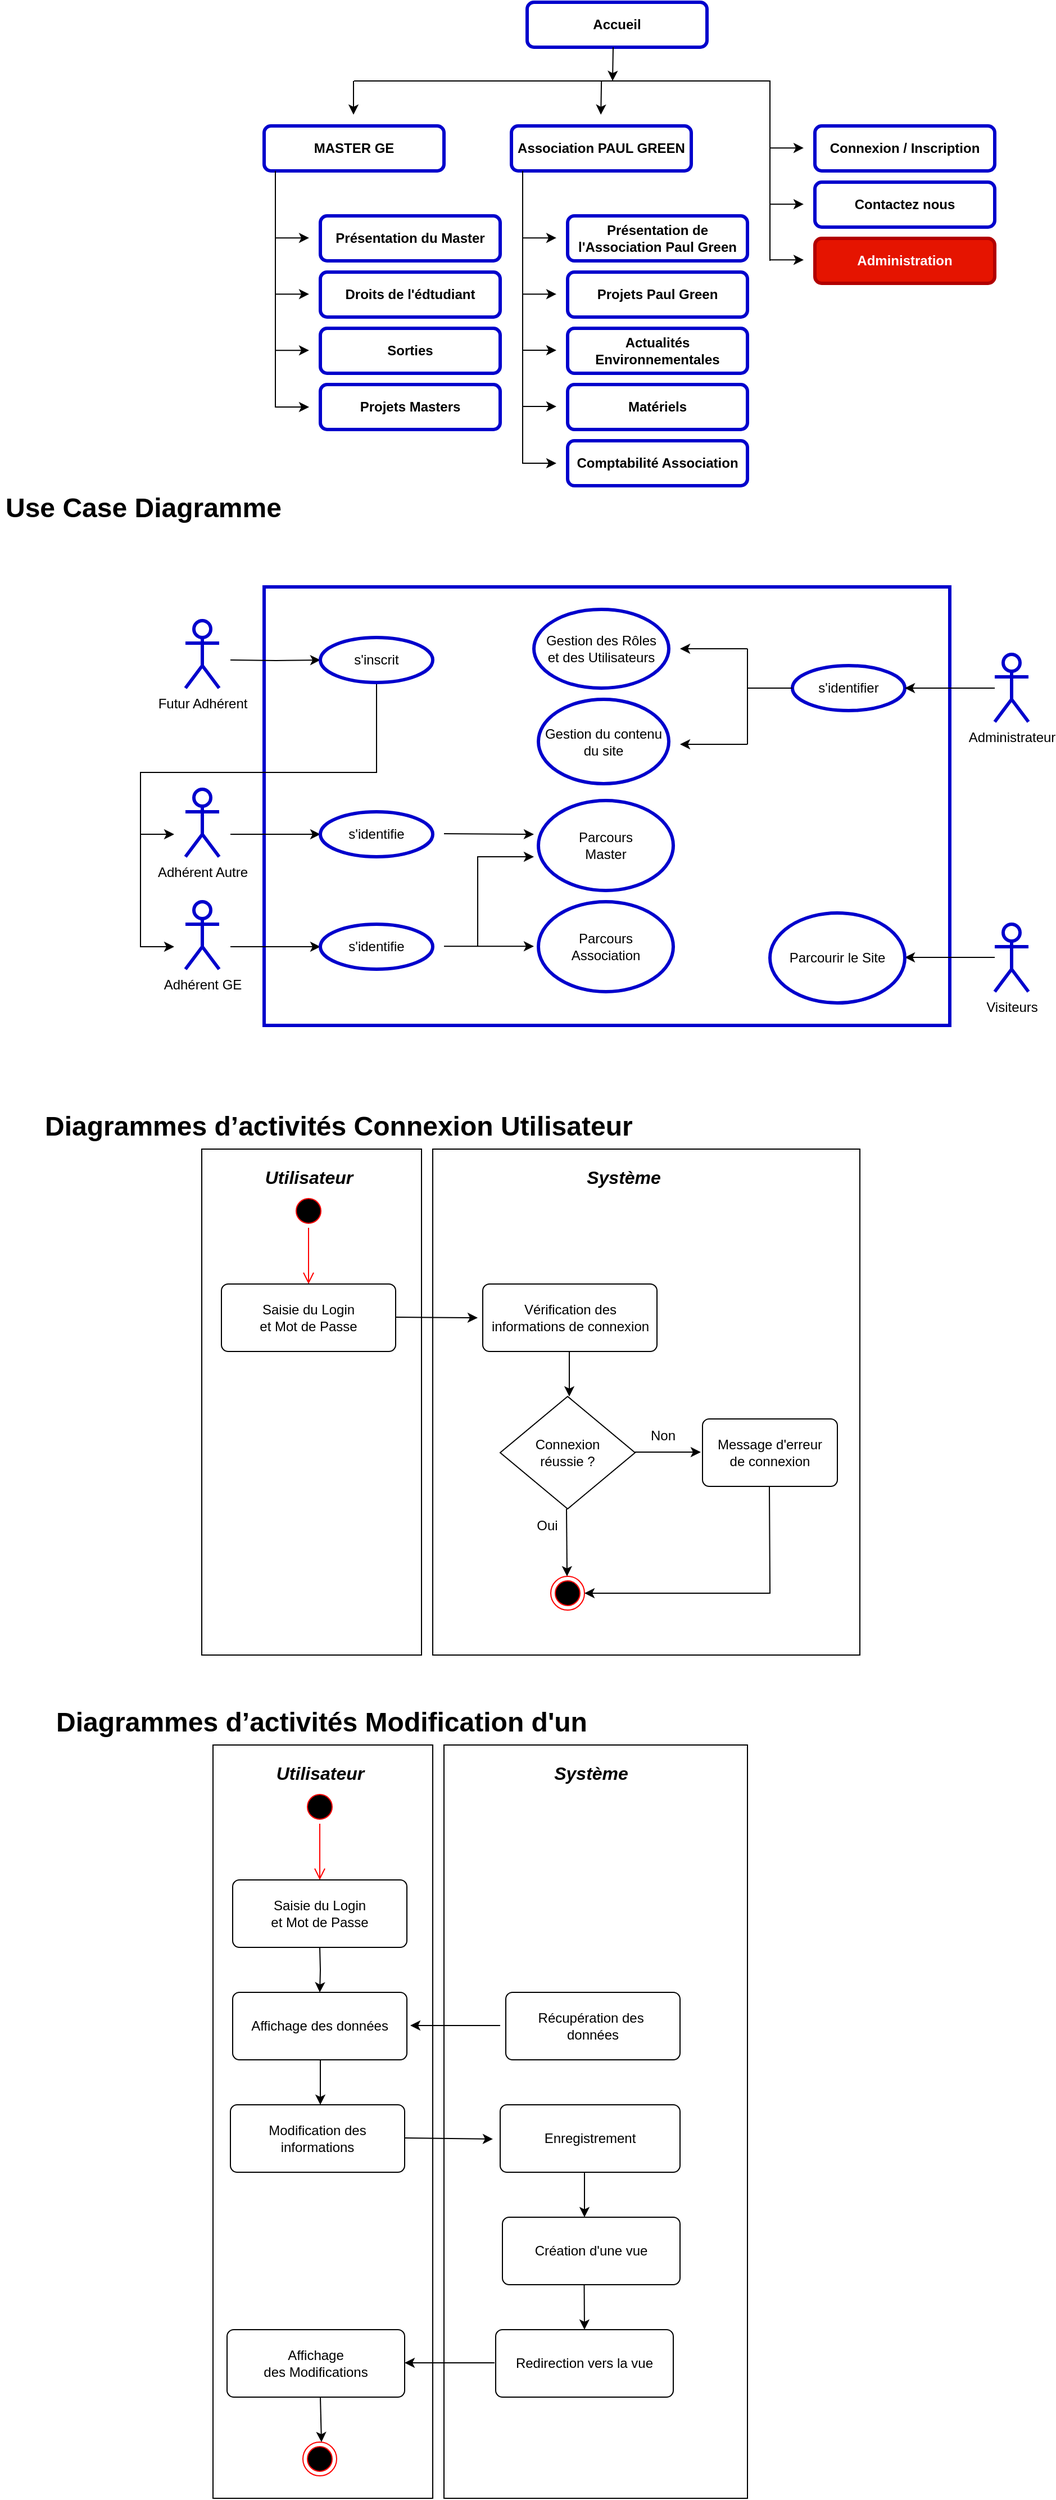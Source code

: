 <mxfile version="16.6.2" type="device"><diagram id="prtHgNgQTEPvFCAcTncT" name="Page-1"><mxGraphModel dx="2249" dy="794" grid="1" gridSize="10" guides="1" tooltips="1" connect="1" arrows="1" fold="1" page="1" pageScale="1" pageWidth="827" pageHeight="1169" background="none" math="0" shadow="0"><root><mxCell id="0"/><mxCell id="1" parent="0"/><mxCell id="n_WFseeg4Wx-dfIPgYlz-26" value="" style="rounded=0;whiteSpace=wrap;html=1;" parent="1" vertex="1"><mxGeometry x="-380" y="1060" width="380" height="450" as="geometry"/></mxCell><mxCell id="g5jp0YrHkyoC4zqUwEsD-90" value="" style="rounded=0;whiteSpace=wrap;html=1;strokeColor=#0000CC;strokeWidth=3;gradientColor=none;" parent="1" vertex="1"><mxGeometry x="-530" y="560" width="610" height="390" as="geometry"/></mxCell><mxCell id="g5jp0YrHkyoC4zqUwEsD-2" value="Accueil" style="rounded=1;whiteSpace=wrap;html=1;fontStyle=1;gradientColor=none;strokeColor=#0000CC;strokeWidth=3;" parent="1" vertex="1"><mxGeometry x="-296" y="40" width="160" height="40" as="geometry"/></mxCell><mxCell id="g5jp0YrHkyoC4zqUwEsD-3" value="MASTER GE" style="rounded=1;whiteSpace=wrap;html=1;fontStyle=1;gradientColor=none;strokeColor=#0000CC;strokeWidth=3;" parent="1" vertex="1"><mxGeometry x="-530" y="150" width="160" height="40" as="geometry"/></mxCell><mxCell id="g5jp0YrHkyoC4zqUwEsD-4" value="Sorties" style="rounded=1;whiteSpace=wrap;html=1;fontStyle=1;gradientColor=none;strokeColor=#0000CC;strokeWidth=3;" parent="1" vertex="1"><mxGeometry x="-480" y="330" width="160" height="40" as="geometry"/></mxCell><mxCell id="g5jp0YrHkyoC4zqUwEsD-5" value="Administration" style="rounded=1;whiteSpace=wrap;html=1;fontStyle=1;strokeColor=#B20000;strokeWidth=3;fillColor=#e51400;fontColor=#ffffff;" parent="1" vertex="1"><mxGeometry x="-40" y="250" width="160" height="40" as="geometry"/></mxCell><mxCell id="g5jp0YrHkyoC4zqUwEsD-6" value="Association PAUL GREEN" style="rounded=1;whiteSpace=wrap;html=1;fontStyle=1;gradientColor=none;strokeColor=#0000CC;strokeWidth=3;" parent="1" vertex="1"><mxGeometry x="-310" y="150" width="160" height="40" as="geometry"/></mxCell><mxCell id="g5jp0YrHkyoC4zqUwEsD-7" value="Contactez nous" style="rounded=1;whiteSpace=wrap;html=1;fontStyle=1;gradientColor=none;strokeColor=#0000CC;strokeWidth=3;" parent="1" vertex="1"><mxGeometry x="-40" y="200" width="160" height="40" as="geometry"/></mxCell><mxCell id="g5jp0YrHkyoC4zqUwEsD-8" value="" style="endArrow=classic;html=1;rounded=0;" parent="1" edge="1"><mxGeometry width="50" height="50" relative="1" as="geometry"><mxPoint x="-219.5" y="80" as="sourcePoint"/><mxPoint x="-220" y="110" as="targetPoint"/></mxGeometry></mxCell><mxCell id="g5jp0YrHkyoC4zqUwEsD-9" value="Projets Masters" style="rounded=1;whiteSpace=wrap;html=1;fontStyle=1;gradientColor=none;strokeColor=#0000CC;strokeWidth=3;" parent="1" vertex="1"><mxGeometry x="-480" y="380" width="160" height="40" as="geometry"/></mxCell><mxCell id="g5jp0YrHkyoC4zqUwEsD-10" value="Présentation du Master" style="rounded=1;whiteSpace=wrap;html=1;fontStyle=1;gradientColor=none;strokeColor=#0000CC;strokeWidth=3;" parent="1" vertex="1"><mxGeometry x="-480" y="230" width="160" height="40" as="geometry"/></mxCell><mxCell id="g5jp0YrHkyoC4zqUwEsD-11" value="Droits de l'édtudiant" style="rounded=1;whiteSpace=wrap;html=1;fontStyle=1;gradientColor=none;strokeColor=#0000CC;strokeWidth=3;" parent="1" vertex="1"><mxGeometry x="-480" y="280" width="160" height="40" as="geometry"/></mxCell><mxCell id="g5jp0YrHkyoC4zqUwEsD-12" value="Connexion / Inscription" style="rounded=1;whiteSpace=wrap;html=1;fontStyle=1;gradientColor=none;strokeColor=#0000CC;strokeWidth=3;" parent="1" vertex="1"><mxGeometry x="-40" y="150" width="160" height="40" as="geometry"/></mxCell><mxCell id="g5jp0YrHkyoC4zqUwEsD-13" value="" style="endArrow=classic;html=1;rounded=0;" parent="1" edge="1"><mxGeometry width="50" height="50" relative="1" as="geometry"><mxPoint x="-520" y="190" as="sourcePoint"/><mxPoint x="-490" y="400" as="targetPoint"/><Array as="points"><mxPoint x="-520" y="400"/></Array></mxGeometry></mxCell><mxCell id="g5jp0YrHkyoC4zqUwEsD-14" value="" style="endArrow=classic;html=1;rounded=0;" parent="1" edge="1"><mxGeometry width="50" height="50" relative="1" as="geometry"><mxPoint x="-520" y="249.58" as="sourcePoint"/><mxPoint x="-490" y="249.58" as="targetPoint"/></mxGeometry></mxCell><mxCell id="g5jp0YrHkyoC4zqUwEsD-15" value="" style="endArrow=classic;html=1;rounded=0;" parent="1" edge="1"><mxGeometry width="50" height="50" relative="1" as="geometry"><mxPoint x="-520" y="299.58" as="sourcePoint"/><mxPoint x="-490" y="299.58" as="targetPoint"/></mxGeometry></mxCell><mxCell id="g5jp0YrHkyoC4zqUwEsD-16" value="" style="endArrow=classic;html=1;rounded=0;" parent="1" edge="1"><mxGeometry width="50" height="50" relative="1" as="geometry"><mxPoint x="-520" y="349.58" as="sourcePoint"/><mxPoint x="-490" y="349.58" as="targetPoint"/></mxGeometry></mxCell><mxCell id="g5jp0YrHkyoC4zqUwEsD-18" value="" style="endArrow=classic;html=1;rounded=0;" parent="1" edge="1"><mxGeometry width="50" height="50" relative="1" as="geometry"><mxPoint x="-300" y="190" as="sourcePoint"/><mxPoint x="-270" y="450" as="targetPoint"/><Array as="points"><mxPoint x="-300" y="450"/></Array></mxGeometry></mxCell><mxCell id="g5jp0YrHkyoC4zqUwEsD-19" value="" style="endArrow=classic;html=1;rounded=0;" parent="1" edge="1"><mxGeometry width="50" height="50" relative="1" as="geometry"><mxPoint x="-300" y="249.58" as="sourcePoint"/><mxPoint x="-270" y="249.58" as="targetPoint"/></mxGeometry></mxCell><mxCell id="g5jp0YrHkyoC4zqUwEsD-20" value="" style="endArrow=classic;html=1;rounded=0;" parent="1" edge="1"><mxGeometry width="50" height="50" relative="1" as="geometry"><mxPoint x="-300" y="299.58" as="sourcePoint"/><mxPoint x="-270" y="299.58" as="targetPoint"/></mxGeometry></mxCell><mxCell id="g5jp0YrHkyoC4zqUwEsD-23" value="Projets Paul Green" style="rounded=1;whiteSpace=wrap;html=1;fontStyle=1;gradientColor=none;strokeColor=#0000CC;strokeWidth=3;" parent="1" vertex="1"><mxGeometry x="-260" y="280" width="160" height="40" as="geometry"/></mxCell><mxCell id="g5jp0YrHkyoC4zqUwEsD-24" value="Présentation de l'Association Paul Green" style="rounded=1;whiteSpace=wrap;html=1;fontStyle=1;gradientColor=none;strokeColor=#0000CC;strokeWidth=3;" parent="1" vertex="1"><mxGeometry x="-260" y="230" width="160" height="40" as="geometry"/></mxCell><mxCell id="g5jp0YrHkyoC4zqUwEsD-25" value="Actualités Environnementales" style="rounded=1;whiteSpace=wrap;html=1;fontStyle=1;gradientColor=none;strokeColor=#0000CC;strokeWidth=3;" parent="1" vertex="1"><mxGeometry x="-260" y="330" width="160" height="40" as="geometry"/></mxCell><mxCell id="g5jp0YrHkyoC4zqUwEsD-26" value="" style="endArrow=classic;html=1;rounded=0;" parent="1" edge="1"><mxGeometry width="50" height="50" relative="1" as="geometry"><mxPoint x="-450.5" y="110" as="sourcePoint"/><mxPoint x="-450.5" y="140" as="targetPoint"/></mxGeometry></mxCell><mxCell id="g5jp0YrHkyoC4zqUwEsD-27" value="" style="endArrow=none;html=1;rounded=0;" parent="1" edge="1"><mxGeometry width="50" height="50" relative="1" as="geometry"><mxPoint x="-450" y="110" as="sourcePoint"/><mxPoint x="-80" y="270" as="targetPoint"/><Array as="points"><mxPoint x="-80" y="110"/></Array></mxGeometry></mxCell><mxCell id="g5jp0YrHkyoC4zqUwEsD-28" value="" style="endArrow=classic;html=1;rounded=0;" parent="1" edge="1"><mxGeometry width="50" height="50" relative="1" as="geometry"><mxPoint x="-229.92" y="110" as="sourcePoint"/><mxPoint x="-230.42" y="140" as="targetPoint"/></mxGeometry></mxCell><mxCell id="g5jp0YrHkyoC4zqUwEsD-30" value="" style="endArrow=classic;html=1;rounded=0;" parent="1" edge="1"><mxGeometry width="50" height="50" relative="1" as="geometry"><mxPoint x="-80" y="169.58" as="sourcePoint"/><mxPoint x="-50" y="169.58" as="targetPoint"/></mxGeometry></mxCell><mxCell id="g5jp0YrHkyoC4zqUwEsD-31" value="" style="endArrow=classic;html=1;rounded=0;" parent="1" edge="1"><mxGeometry width="50" height="50" relative="1" as="geometry"><mxPoint x="-80" y="219.58" as="sourcePoint"/><mxPoint x="-50" y="219.58" as="targetPoint"/></mxGeometry></mxCell><mxCell id="g5jp0YrHkyoC4zqUwEsD-32" value="" style="endArrow=classic;html=1;rounded=0;" parent="1" edge="1"><mxGeometry width="50" height="50" relative="1" as="geometry"><mxPoint x="-80" y="269.17" as="sourcePoint"/><mxPoint x="-50" y="269.17" as="targetPoint"/></mxGeometry></mxCell><mxCell id="g5jp0YrHkyoC4zqUwEsD-33" value="Matériels" style="rounded=1;whiteSpace=wrap;html=1;fontStyle=1;gradientColor=none;strokeColor=#0000CC;strokeWidth=3;" parent="1" vertex="1"><mxGeometry x="-260" y="380" width="160" height="40" as="geometry"/></mxCell><mxCell id="g5jp0YrHkyoC4zqUwEsD-34" value="Comptabilité Association" style="rounded=1;whiteSpace=wrap;html=1;fontStyle=1;gradientColor=none;strokeColor=#0000CC;strokeWidth=3;" parent="1" vertex="1"><mxGeometry x="-260" y="430" width="160" height="40" as="geometry"/></mxCell><mxCell id="g5jp0YrHkyoC4zqUwEsD-35" value="" style="endArrow=classic;html=1;rounded=0;" parent="1" edge="1"><mxGeometry width="50" height="50" relative="1" as="geometry"><mxPoint x="-300" y="399.5" as="sourcePoint"/><mxPoint x="-270" y="399.5" as="targetPoint"/></mxGeometry></mxCell><mxCell id="g5jp0YrHkyoC4zqUwEsD-36" value="" style="endArrow=classic;html=1;rounded=0;" parent="1" edge="1"><mxGeometry width="50" height="50" relative="1" as="geometry"><mxPoint x="-300" y="349.5" as="sourcePoint"/><mxPoint x="-270" y="349.5" as="targetPoint"/></mxGeometry></mxCell><mxCell id="g5jp0YrHkyoC4zqUwEsD-59" style="edgeStyle=orthogonalEdgeStyle;rounded=0;orthogonalLoop=1;jettySize=auto;html=1;" parent="1" edge="1"><mxGeometry relative="1" as="geometry"><mxPoint x="40" y="889.5" as="targetPoint"/><mxPoint x="120" y="889.5" as="sourcePoint"/></mxGeometry></mxCell><mxCell id="g5jp0YrHkyoC4zqUwEsD-37" value="Visiteurs" style="shape=umlActor;verticalLabelPosition=bottom;verticalAlign=top;html=1;outlineConnect=0;strokeColor=#0000CC;strokeWidth=3;gradientColor=none;" parent="1" vertex="1"><mxGeometry x="120" y="860" width="30" height="60" as="geometry"/></mxCell><mxCell id="g5jp0YrHkyoC4zqUwEsD-38" value="Administrateur" style="shape=umlActor;verticalLabelPosition=bottom;verticalAlign=top;html=1;outlineConnect=0;strokeColor=#0000CC;strokeWidth=3;gradientColor=none;" parent="1" vertex="1"><mxGeometry x="120" y="620" width="30" height="60" as="geometry"/></mxCell><mxCell id="g5jp0YrHkyoC4zqUwEsD-50" value="Adhérent GE" style="shape=umlActor;verticalLabelPosition=bottom;verticalAlign=top;html=1;outlineConnect=0;strokeColor=#0000CC;strokeWidth=3;gradientColor=none;" parent="1" vertex="1"><mxGeometry x="-600" y="840" width="30" height="60" as="geometry"/></mxCell><mxCell id="g5jp0YrHkyoC4zqUwEsD-51" value="Adhérent Autre" style="shape=umlActor;verticalLabelPosition=bottom;verticalAlign=top;html=1;outlineConnect=0;strokeColor=#0000CC;strokeWidth=3;gradientColor=none;" parent="1" vertex="1"><mxGeometry x="-600" y="740" width="30" height="60" as="geometry"/></mxCell><mxCell id="g5jp0YrHkyoC4zqUwEsD-52" value="s'identifier" style="ellipse;whiteSpace=wrap;html=1;strokeColor=#0000CC;strokeWidth=3;gradientColor=none;" parent="1" vertex="1"><mxGeometry x="-60" y="630" width="100" height="40" as="geometry"/></mxCell><mxCell id="g5jp0YrHkyoC4zqUwEsD-57" value="Gestion des Rôles&lt;br&gt;et des Utilisateurs" style="ellipse;whiteSpace=wrap;html=1;strokeColor=#0000CC;strokeWidth=3;gradientColor=none;" parent="1" vertex="1"><mxGeometry x="-290" y="580" width="120" height="70" as="geometry"/></mxCell><mxCell id="g5jp0YrHkyoC4zqUwEsD-58" value="Gestion du contenu du site" style="ellipse;whiteSpace=wrap;html=1;strokeColor=#0000CC;strokeWidth=3;gradientColor=none;" parent="1" vertex="1"><mxGeometry x="-286" y="660" width="116" height="75" as="geometry"/></mxCell><mxCell id="g5jp0YrHkyoC4zqUwEsD-60" value="Parcourir le Site" style="ellipse;whiteSpace=wrap;html=1;strokeColor=#0000CC;strokeWidth=3;gradientColor=none;" parent="1" vertex="1"><mxGeometry x="-80" y="850" width="120" height="80" as="geometry"/></mxCell><mxCell id="g5jp0YrHkyoC4zqUwEsD-67" style="edgeStyle=orthogonalEdgeStyle;rounded=0;orthogonalLoop=1;jettySize=auto;html=1;entryX=0;entryY=0.5;entryDx=0;entryDy=0;" parent="1" target="g5jp0YrHkyoC4zqUwEsD-64" edge="1"><mxGeometry relative="1" as="geometry"><mxPoint x="-560" y="625" as="sourcePoint"/></mxGeometry></mxCell><mxCell id="g5jp0YrHkyoC4zqUwEsD-63" value="Futur Adhérent" style="shape=umlActor;verticalLabelPosition=bottom;verticalAlign=top;html=1;outlineConnect=0;strokeColor=#0000CC;strokeWidth=3;gradientColor=none;" parent="1" vertex="1"><mxGeometry x="-600" y="590" width="30" height="60" as="geometry"/></mxCell><mxCell id="g5jp0YrHkyoC4zqUwEsD-70" style="edgeStyle=orthogonalEdgeStyle;rounded=0;orthogonalLoop=1;jettySize=auto;html=1;exitX=0.5;exitY=1;exitDx=0;exitDy=0;" parent="1" source="g5jp0YrHkyoC4zqUwEsD-64" edge="1"><mxGeometry relative="1" as="geometry"><mxPoint x="-610" y="780" as="targetPoint"/><Array as="points"><mxPoint x="-430" y="725"/><mxPoint x="-640" y="725"/><mxPoint x="-640" y="780"/><mxPoint x="-610" y="780"/></Array></mxGeometry></mxCell><mxCell id="g5jp0YrHkyoC4zqUwEsD-64" value="s'inscrit" style="ellipse;whiteSpace=wrap;html=1;strokeColor=#0000CC;strokeWidth=3;gradientColor=none;" parent="1" vertex="1"><mxGeometry x="-480" y="605" width="100" height="40" as="geometry"/></mxCell><mxCell id="g5jp0YrHkyoC4zqUwEsD-66" value="" style="endArrow=classic;html=1;rounded=0;" parent="1" edge="1"><mxGeometry width="50" height="50" relative="1" as="geometry"><mxPoint x="-560" y="880" as="sourcePoint"/><mxPoint x="-480" y="880" as="targetPoint"/></mxGeometry></mxCell><mxCell id="g5jp0YrHkyoC4zqUwEsD-69" value="" style="endArrow=classic;html=1;rounded=0;" parent="1" edge="1"><mxGeometry width="50" height="50" relative="1" as="geometry"><mxPoint x="120" y="650" as="sourcePoint"/><mxPoint x="40" y="650" as="targetPoint"/></mxGeometry></mxCell><mxCell id="g5jp0YrHkyoC4zqUwEsD-73" value="" style="endArrow=classic;html=1;rounded=0;" parent="1" edge="1"><mxGeometry width="50" height="50" relative="1" as="geometry"><mxPoint x="-560" y="780" as="sourcePoint"/><mxPoint x="-480" y="780" as="targetPoint"/></mxGeometry></mxCell><mxCell id="g5jp0YrHkyoC4zqUwEsD-74" value="s'identifie" style="ellipse;whiteSpace=wrap;html=1;strokeColor=#0000CC;strokeWidth=3;gradientColor=none;" parent="1" vertex="1"><mxGeometry x="-480" y="760" width="100" height="40" as="geometry"/></mxCell><mxCell id="g5jp0YrHkyoC4zqUwEsD-76" value="" style="endArrow=classic;html=1;rounded=0;" parent="1" edge="1"><mxGeometry width="50" height="50" relative="1" as="geometry"><mxPoint x="-640" y="780" as="sourcePoint"/><mxPoint x="-610" y="880" as="targetPoint"/><Array as="points"><mxPoint x="-640" y="880"/></Array></mxGeometry></mxCell><mxCell id="g5jp0YrHkyoC4zqUwEsD-77" value="s'identifie" style="ellipse;whiteSpace=wrap;html=1;strokeColor=#0000CC;strokeWidth=3;gradientColor=none;" parent="1" vertex="1"><mxGeometry x="-480" y="860" width="100" height="40" as="geometry"/></mxCell><mxCell id="g5jp0YrHkyoC4zqUwEsD-78" value="Parcours&lt;br&gt;Master" style="ellipse;whiteSpace=wrap;html=1;strokeColor=#0000CC;strokeWidth=3;gradientColor=none;" parent="1" vertex="1"><mxGeometry x="-286" y="750" width="120" height="80" as="geometry"/></mxCell><mxCell id="g5jp0YrHkyoC4zqUwEsD-79" value="Parcours&lt;br&gt;Association" style="ellipse;whiteSpace=wrap;html=1;strokeColor=#0000CC;strokeWidth=3;gradientColor=none;" parent="1" vertex="1"><mxGeometry x="-286" y="840" width="120" height="80" as="geometry"/></mxCell><mxCell id="g5jp0YrHkyoC4zqUwEsD-80" value="" style="endArrow=classic;html=1;rounded=0;" parent="1" edge="1"><mxGeometry width="50" height="50" relative="1" as="geometry"><mxPoint x="-340" y="880" as="sourcePoint"/><mxPoint x="-290" y="800" as="targetPoint"/><Array as="points"><mxPoint x="-340" y="800"/></Array></mxGeometry></mxCell><mxCell id="g5jp0YrHkyoC4zqUwEsD-81" value="" style="endArrow=classic;html=1;rounded=0;" parent="1" edge="1"><mxGeometry width="50" height="50" relative="1" as="geometry"><mxPoint x="-370" y="779.5" as="sourcePoint"/><mxPoint x="-290" y="780" as="targetPoint"/></mxGeometry></mxCell><mxCell id="g5jp0YrHkyoC4zqUwEsD-82" value="" style="endArrow=classic;html=1;rounded=0;" parent="1" edge="1"><mxGeometry width="50" height="50" relative="1" as="geometry"><mxPoint x="-370" y="879.66" as="sourcePoint"/><mxPoint x="-290" y="879.66" as="targetPoint"/><Array as="points"><mxPoint x="-330" y="879.66"/></Array></mxGeometry></mxCell><mxCell id="g5jp0YrHkyoC4zqUwEsD-86" value="" style="endArrow=classic;html=1;rounded=0;" parent="1" edge="1"><mxGeometry width="50" height="50" relative="1" as="geometry"><mxPoint x="-100" y="615" as="sourcePoint"/><mxPoint x="-160" y="615" as="targetPoint"/><Array as="points"><mxPoint x="-140" y="615"/></Array></mxGeometry></mxCell><mxCell id="g5jp0YrHkyoC4zqUwEsD-87" value="" style="endArrow=classic;html=1;rounded=0;" parent="1" edge="1"><mxGeometry width="50" height="50" relative="1" as="geometry"><mxPoint x="-100" y="700" as="sourcePoint"/><mxPoint x="-160" y="700" as="targetPoint"/></mxGeometry></mxCell><mxCell id="g5jp0YrHkyoC4zqUwEsD-88" value="" style="endArrow=none;html=1;rounded=0;" parent="1" edge="1"><mxGeometry width="50" height="50" relative="1" as="geometry"><mxPoint x="-100" y="700" as="sourcePoint"/><mxPoint x="-100" y="615" as="targetPoint"/></mxGeometry></mxCell><mxCell id="g5jp0YrHkyoC4zqUwEsD-89" value="" style="endArrow=none;html=1;rounded=0;" parent="1" edge="1"><mxGeometry width="50" height="50" relative="1" as="geometry"><mxPoint x="-100" y="650" as="sourcePoint"/><mxPoint x="-60" y="650" as="targetPoint"/></mxGeometry></mxCell><mxCell id="1XIoQGOoOVis0HWJ7BVf-1" value="&lt;h1&gt; Diagrammes d’activités Connexion Utilisateur&lt;/h1&gt;" style="text;html=1;strokeColor=none;fillColor=none;spacing=5;spacingTop=-20;whiteSpace=wrap;overflow=hidden;rounded=0;" parent="1" vertex="1"><mxGeometry x="-730" y="1020" width="560" height="40" as="geometry"/></mxCell><mxCell id="1XIoQGOoOVis0HWJ7BVf-2" value="&lt;h1&gt;Use Case Diagramme&lt;/h1&gt;" style="text;html=1;strokeColor=none;fillColor=none;spacing=5;spacingTop=-20;whiteSpace=wrap;overflow=hidden;rounded=0;" parent="1" vertex="1"><mxGeometry x="-765" y="470" width="360" height="50" as="geometry"/></mxCell><mxCell id="n_WFseeg4Wx-dfIPgYlz-4" value="" style="rounded=0;whiteSpace=wrap;html=1;" parent="1" vertex="1"><mxGeometry x="-585.5" y="1060" width="195.5" height="450" as="geometry"/></mxCell><mxCell id="n_WFseeg4Wx-dfIPgYlz-5" value="Utilisateur" style="text;html=1;strokeColor=none;fillColor=none;align=center;verticalAlign=middle;whiteSpace=wrap;rounded=0;fontStyle=3;fontSize=16;" parent="1" vertex="1"><mxGeometry x="-520.5" y="1070" width="60" height="30" as="geometry"/></mxCell><mxCell id="n_WFseeg4Wx-dfIPgYlz-7" value="" style="ellipse;html=1;shape=startState;fillColor=#000000;strokeColor=#ff0000;" parent="1" vertex="1"><mxGeometry x="-505.5" y="1100" width="30" height="30" as="geometry"/></mxCell><mxCell id="n_WFseeg4Wx-dfIPgYlz-8" value="" style="edgeStyle=orthogonalEdgeStyle;html=1;verticalAlign=bottom;endArrow=open;endSize=8;strokeColor=#ff0000;rounded=0;" parent="1" source="n_WFseeg4Wx-dfIPgYlz-7" edge="1"><mxGeometry relative="1" as="geometry"><mxPoint x="-490" y="1180" as="targetPoint"/><Array as="points"><mxPoint x="-490" y="1180"/><mxPoint x="-490" y="1180"/></Array></mxGeometry></mxCell><mxCell id="n_WFseeg4Wx-dfIPgYlz-9" value="Saisie du Login&lt;br&gt;et Mot de Passe" style="rounded=1;arcSize=10;whiteSpace=wrap;html=1;align=center;" parent="1" vertex="1"><mxGeometry x="-568" y="1180" width="155" height="60" as="geometry"/></mxCell><mxCell id="n_WFseeg4Wx-dfIPgYlz-10" value="" style="ellipse;html=1;shape=endState;fillColor=#000000;strokeColor=#ff0000;" parent="1" vertex="1"><mxGeometry x="-275" y="1440" width="30" height="30" as="geometry"/></mxCell><mxCell id="n_WFseeg4Wx-dfIPgYlz-11" value="Vérification des &lt;br&gt;informations de connexion" style="rounded=1;arcSize=10;whiteSpace=wrap;html=1;align=center;" parent="1" vertex="1"><mxGeometry x="-335.5" y="1180" width="155" height="60" as="geometry"/></mxCell><mxCell id="n_WFseeg4Wx-dfIPgYlz-12" value="" style="rhombus;whiteSpace=wrap;html=1;" parent="1" vertex="1"><mxGeometry x="-320" y="1280" width="120" height="100" as="geometry"/></mxCell><mxCell id="n_WFseeg4Wx-dfIPgYlz-13" value="" style="endArrow=classic;html=1;rounded=0;" parent="1" edge="1"><mxGeometry width="50" height="50" relative="1" as="geometry"><mxPoint x="-258.5" y="1240" as="sourcePoint"/><mxPoint x="-258.5" y="1280" as="targetPoint"/></mxGeometry></mxCell><mxCell id="n_WFseeg4Wx-dfIPgYlz-14" value="" style="endArrow=classic;html=1;rounded=0;" parent="1" edge="1"><mxGeometry width="50" height="50" relative="1" as="geometry"><mxPoint x="-200" y="1329.5" as="sourcePoint"/><mxPoint x="-141.5" y="1329.5" as="targetPoint"/><Array as="points"/></mxGeometry></mxCell><mxCell id="n_WFseeg4Wx-dfIPgYlz-15" value="" style="endArrow=classic;html=1;rounded=0;" parent="1" edge="1"><mxGeometry width="50" height="50" relative="1" as="geometry"><mxPoint x="-261" y="1380" as="sourcePoint"/><mxPoint x="-260" y="1440" as="targetPoint"/><Array as="points"><mxPoint x="-260.5" y="1440"/></Array></mxGeometry></mxCell><mxCell id="n_WFseeg4Wx-dfIPgYlz-16" value="Connexion&lt;br&gt;réussie ?" style="text;html=1;strokeColor=none;fillColor=none;align=center;verticalAlign=middle;whiteSpace=wrap;rounded=0;" parent="1" vertex="1"><mxGeometry x="-290" y="1315" width="60" height="30" as="geometry"/></mxCell><mxCell id="n_WFseeg4Wx-dfIPgYlz-17" value="Non" style="text;html=1;strokeColor=none;fillColor=none;align=center;verticalAlign=middle;whiteSpace=wrap;rounded=0;" parent="1" vertex="1"><mxGeometry x="-200" y="1300" width="50" height="30" as="geometry"/></mxCell><mxCell id="n_WFseeg4Wx-dfIPgYlz-18" value="Oui" style="text;html=1;strokeColor=none;fillColor=none;align=center;verticalAlign=middle;whiteSpace=wrap;rounded=0;" parent="1" vertex="1"><mxGeometry x="-296" y="1380" width="36" height="30" as="geometry"/></mxCell><mxCell id="n_WFseeg4Wx-dfIPgYlz-21" value="Message d'erreur&lt;br&gt;de connexion" style="rounded=1;arcSize=10;whiteSpace=wrap;html=1;align=center;" parent="1" vertex="1"><mxGeometry x="-140" y="1300" width="120" height="60" as="geometry"/></mxCell><mxCell id="n_WFseeg4Wx-dfIPgYlz-22" value="" style="endArrow=classic;html=1;rounded=0;entryX=1;entryY=0.5;entryDx=0;entryDy=0;" parent="1" target="n_WFseeg4Wx-dfIPgYlz-10" edge="1"><mxGeometry width="50" height="50" relative="1" as="geometry"><mxPoint x="-80.5" y="1360" as="sourcePoint"/><mxPoint x="-240" y="1460" as="targetPoint"/><Array as="points"><mxPoint x="-80" y="1455"/></Array></mxGeometry></mxCell><mxCell id="n_WFseeg4Wx-dfIPgYlz-23" value="Système" style="text;html=1;strokeColor=none;fillColor=none;align=center;verticalAlign=middle;whiteSpace=wrap;rounded=0;fontSize=16;fontStyle=3" parent="1" vertex="1"><mxGeometry x="-240.5" y="1070" width="60" height="30" as="geometry"/></mxCell><mxCell id="n_WFseeg4Wx-dfIPgYlz-24" value="" style="endArrow=classic;html=1;rounded=0;fontSize=16;" parent="1" edge="1"><mxGeometry width="50" height="50" relative="1" as="geometry"><mxPoint x="-413" y="1209.5" as="sourcePoint"/><mxPoint x="-340" y="1210" as="targetPoint"/></mxGeometry></mxCell><mxCell id="n_WFseeg4Wx-dfIPgYlz-27" value="" style="rounded=0;whiteSpace=wrap;html=1;" parent="1" vertex="1"><mxGeometry x="-370" y="1590" width="270" height="670" as="geometry"/></mxCell><mxCell id="n_WFseeg4Wx-dfIPgYlz-28" value="&lt;h1&gt; Diagrammes d’activités Modification d'un contenu&lt;/h1&gt;" style="text;html=1;strokeColor=none;fillColor=none;spacing=5;spacingTop=-20;whiteSpace=wrap;overflow=hidden;rounded=0;" parent="1" vertex="1"><mxGeometry x="-720" y="1550" width="560" height="40" as="geometry"/></mxCell><mxCell id="n_WFseeg4Wx-dfIPgYlz-29" value="" style="rounded=0;whiteSpace=wrap;html=1;" parent="1" vertex="1"><mxGeometry x="-575.5" y="1590" width="195.5" height="670" as="geometry"/></mxCell><mxCell id="n_WFseeg4Wx-dfIPgYlz-30" value="Utilisateur" style="text;html=1;strokeColor=none;fillColor=none;align=center;verticalAlign=middle;whiteSpace=wrap;rounded=0;fontStyle=3;fontSize=16;" parent="1" vertex="1"><mxGeometry x="-510.5" y="1600" width="60" height="30" as="geometry"/></mxCell><mxCell id="n_WFseeg4Wx-dfIPgYlz-31" value="" style="ellipse;html=1;shape=startState;fillColor=#000000;strokeColor=#ff0000;" parent="1" vertex="1"><mxGeometry x="-495.5" y="1630" width="30" height="30" as="geometry"/></mxCell><mxCell id="n_WFseeg4Wx-dfIPgYlz-32" value="" style="edgeStyle=orthogonalEdgeStyle;html=1;verticalAlign=bottom;endArrow=open;endSize=8;strokeColor=#ff0000;rounded=0;" parent="1" source="n_WFseeg4Wx-dfIPgYlz-31" edge="1"><mxGeometry relative="1" as="geometry"><mxPoint x="-480" y="1710" as="targetPoint"/><Array as="points"><mxPoint x="-480" y="1710"/><mxPoint x="-480" y="1710"/></Array></mxGeometry></mxCell><mxCell id="n_WFseeg4Wx-dfIPgYlz-33" value="Saisie du Login&lt;br&gt;et Mot de Passe" style="rounded=1;arcSize=10;whiteSpace=wrap;html=1;align=center;" parent="1" vertex="1"><mxGeometry x="-558" y="1710" width="155" height="60" as="geometry"/></mxCell><mxCell id="n_WFseeg4Wx-dfIPgYlz-35" value="Récupération des&amp;nbsp;&lt;br&gt;données" style="rounded=1;arcSize=10;whiteSpace=wrap;html=1;align=center;" parent="1" vertex="1"><mxGeometry x="-315" y="1810" width="155" height="60" as="geometry"/></mxCell><mxCell id="n_WFseeg4Wx-dfIPgYlz-38" value="" style="endArrow=classic;html=1;rounded=0;" parent="1" edge="1"><mxGeometry width="50" height="50" relative="1" as="geometry"><mxPoint x="-245.25" y="2070" as="sourcePoint"/><mxPoint x="-245" y="2110" as="targetPoint"/><Array as="points"/></mxGeometry></mxCell><mxCell id="n_WFseeg4Wx-dfIPgYlz-43" value="Création d'une vue" style="rounded=1;arcSize=10;whiteSpace=wrap;html=1;align=center;" parent="1" vertex="1"><mxGeometry x="-318" y="2010" width="158" height="60" as="geometry"/></mxCell><mxCell id="n_WFseeg4Wx-dfIPgYlz-45" value="Système" style="text;html=1;strokeColor=none;fillColor=none;align=center;verticalAlign=middle;whiteSpace=wrap;rounded=0;fontSize=16;fontStyle=3" parent="1" vertex="1"><mxGeometry x="-269" y="1600" width="60" height="30" as="geometry"/></mxCell><mxCell id="n_WFseeg4Wx-dfIPgYlz-46" value="" style="endArrow=classic;html=1;rounded=0;fontSize=16;" parent="1" edge="1"><mxGeometry width="50" height="50" relative="1" as="geometry"><mxPoint x="-405" y="1939.5" as="sourcePoint"/><mxPoint x="-326.5" y="1940.5" as="targetPoint"/></mxGeometry></mxCell><mxCell id="n_WFseeg4Wx-dfIPgYlz-47" value="Affichage des données" style="rounded=1;arcSize=10;whiteSpace=wrap;html=1;align=center;" parent="1" vertex="1"><mxGeometry x="-558" y="1810" width="155" height="60" as="geometry"/></mxCell><mxCell id="n_WFseeg4Wx-dfIPgYlz-48" value="" style="endArrow=classic;html=1;rounded=0;exitX=0.5;exitY=1;exitDx=0;exitDy=0;entryX=0.5;entryY=0;entryDx=0;entryDy=0;" parent="1" source="n_WFseeg4Wx-dfIPgYlz-33" target="n_WFseeg4Wx-dfIPgYlz-47" edge="1"><mxGeometry width="50" height="50" relative="1" as="geometry"><mxPoint x="-238.5" y="1780" as="sourcePoint"/><mxPoint x="-238.5" y="1820" as="targetPoint"/><Array as="points"><mxPoint x="-480" y="1790"/></Array></mxGeometry></mxCell><mxCell id="n_WFseeg4Wx-dfIPgYlz-49" value="" style="endArrow=classic;html=1;rounded=0;fontSize=16;" parent="1" edge="1"><mxGeometry width="50" height="50" relative="1" as="geometry"><mxPoint x="-320" y="1839.5" as="sourcePoint"/><mxPoint x="-400" y="1839.5" as="targetPoint"/></mxGeometry></mxCell><mxCell id="n_WFseeg4Wx-dfIPgYlz-51" value="" style="endArrow=classic;html=1;rounded=0;fontSize=16;" parent="1" edge="1"><mxGeometry width="50" height="50" relative="1" as="geometry"><mxPoint x="-480" y="1870" as="sourcePoint"/><mxPoint x="-480" y="1910" as="targetPoint"/></mxGeometry></mxCell><mxCell id="n_WFseeg4Wx-dfIPgYlz-52" value="Modification des informations" style="rounded=1;arcSize=10;whiteSpace=wrap;html=1;align=center;" parent="1" vertex="1"><mxGeometry x="-560" y="1910" width="155" height="60" as="geometry"/></mxCell><mxCell id="n_WFseeg4Wx-dfIPgYlz-53" value="Enregistrement" style="rounded=1;arcSize=10;whiteSpace=wrap;html=1;align=center;" parent="1" vertex="1"><mxGeometry x="-320" y="1910" width="160" height="60" as="geometry"/></mxCell><mxCell id="n_WFseeg4Wx-dfIPgYlz-54" value="" style="endArrow=classic;html=1;rounded=0;fontSize=16;" parent="1" edge="1"><mxGeometry width="50" height="50" relative="1" as="geometry"><mxPoint x="-245" y="1970" as="sourcePoint"/><mxPoint x="-245" y="2010" as="targetPoint"/><Array as="points"/></mxGeometry></mxCell><mxCell id="n_WFseeg4Wx-dfIPgYlz-55" value="Redirection vers la vue" style="rounded=1;arcSize=10;whiteSpace=wrap;html=1;align=center;" parent="1" vertex="1"><mxGeometry x="-324" y="2110" width="158" height="60" as="geometry"/></mxCell><mxCell id="n_WFseeg4Wx-dfIPgYlz-56" value="" style="endArrow=classic;html=1;rounded=0;fontSize=16;" parent="1" edge="1"><mxGeometry width="50" height="50" relative="1" as="geometry"><mxPoint x="-325" y="2139.5" as="sourcePoint"/><mxPoint x="-405" y="2139.5" as="targetPoint"/></mxGeometry></mxCell><mxCell id="n_WFseeg4Wx-dfIPgYlz-57" value="Affichage &lt;br&gt;des Modifications" style="rounded=1;arcSize=10;whiteSpace=wrap;html=1;align=center;" parent="1" vertex="1"><mxGeometry x="-563" y="2110" width="158" height="60" as="geometry"/></mxCell><mxCell id="n_WFseeg4Wx-dfIPgYlz-60" value="" style="ellipse;html=1;shape=endState;fillColor=#000000;strokeColor=#ff0000;fontSize=16;" parent="1" vertex="1"><mxGeometry x="-495.5" y="2210" width="30" height="30" as="geometry"/></mxCell><mxCell id="n_WFseeg4Wx-dfIPgYlz-61" value="" style="endArrow=classic;html=1;rounded=0;" parent="1" edge="1"><mxGeometry width="50" height="50" relative="1" as="geometry"><mxPoint x="-480" y="2170" as="sourcePoint"/><mxPoint x="-479" y="2210" as="targetPoint"/><Array as="points"/></mxGeometry></mxCell></root></mxGraphModel></diagram></mxfile>